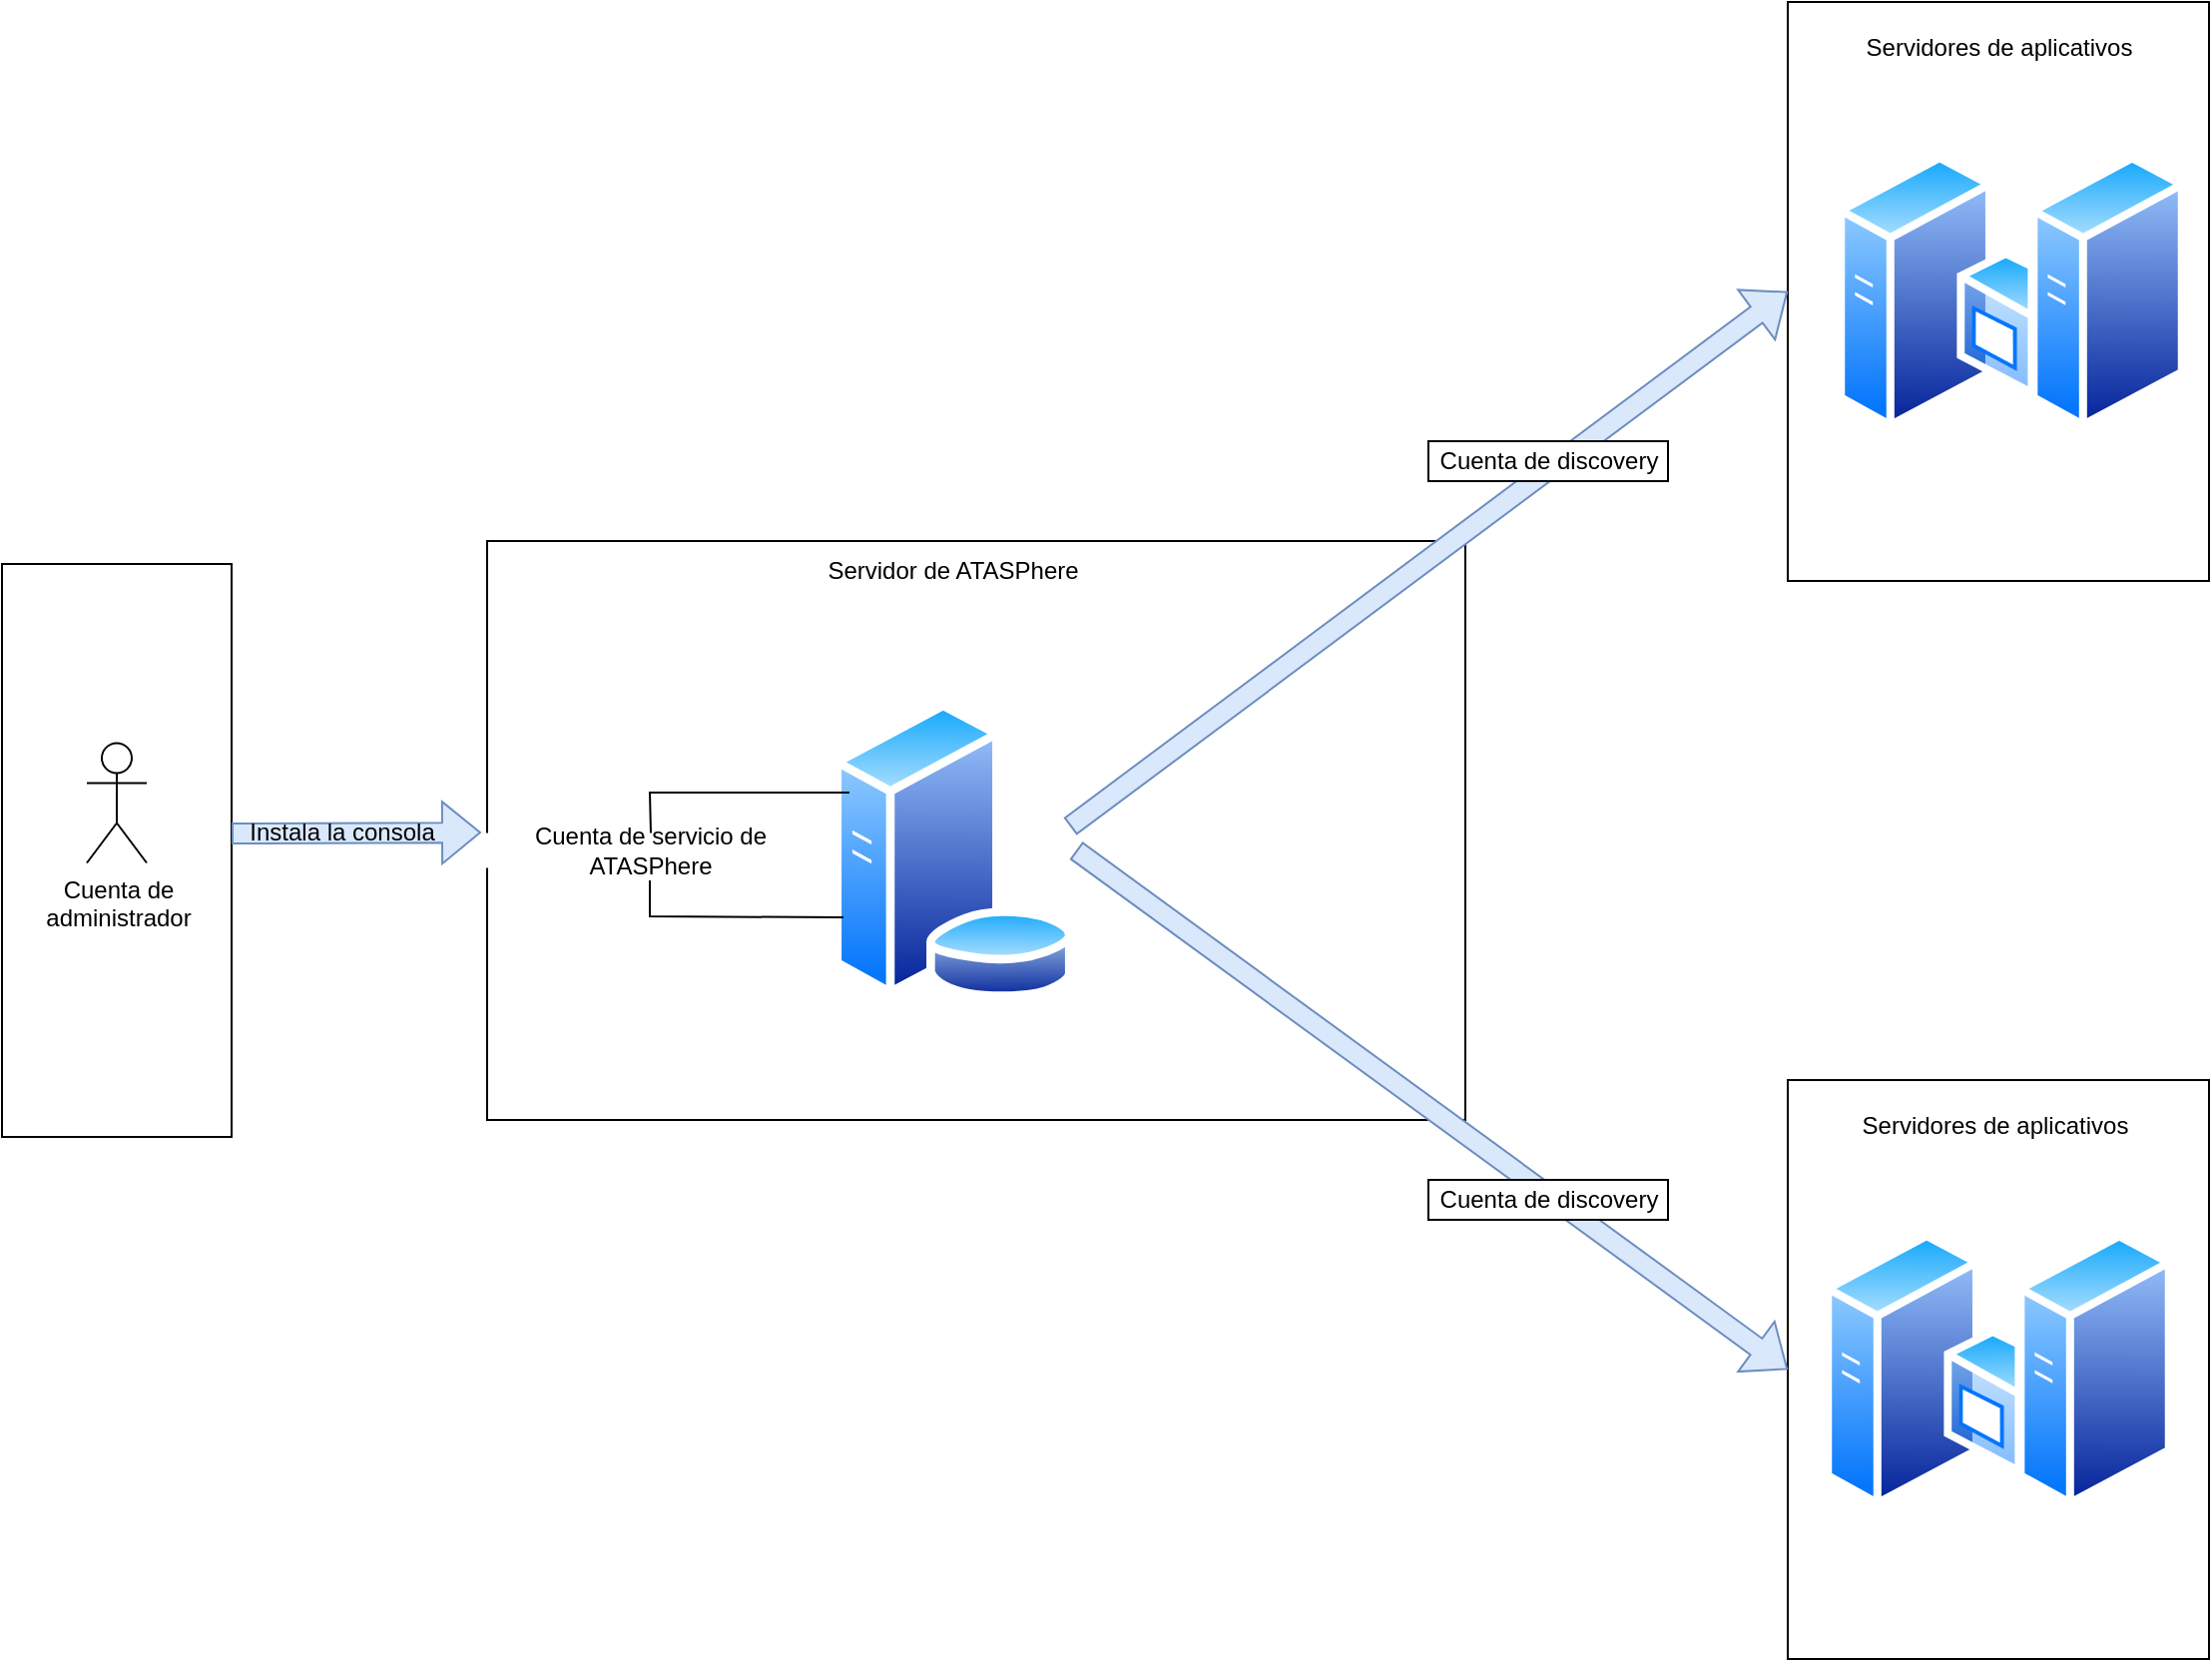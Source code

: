 <mxfile version="20.5.1" type="github" pages="2">
  <diagram id="BxzTuwJtxqZZOc9ogKel" name="Cuentas - ATADATA">
    <mxGraphModel dx="2155" dy="1290" grid="1" gridSize="10" guides="1" tooltips="1" connect="1" arrows="1" fold="1" page="1" pageScale="1" pageWidth="827" pageHeight="1169" math="0" shadow="0">
      <root>
        <mxCell id="0" />
        <mxCell id="1" parent="0" />
        <mxCell id="h-OGEQpT-7zyt1_cHClO-33" value="" style="rounded=0;whiteSpace=wrap;html=1;fillColor=default;" vertex="1" parent="1">
          <mxGeometry x="270" y="450.5" width="115" height="287" as="geometry" />
        </mxCell>
        <mxCell id="h-OGEQpT-7zyt1_cHClO-19" value="" style="rounded=0;whiteSpace=wrap;html=1;" vertex="1" parent="1">
          <mxGeometry x="1164.5" y="709" width="211" height="290" as="geometry" />
        </mxCell>
        <mxCell id="h-OGEQpT-7zyt1_cHClO-11" value="" style="rounded=0;whiteSpace=wrap;html=1;" vertex="1" parent="1">
          <mxGeometry x="1164.5" y="169" width="211" height="290" as="geometry" />
        </mxCell>
        <mxCell id="h-OGEQpT-7zyt1_cHClO-9" value="" style="rounded=0;whiteSpace=wrap;html=1;" vertex="1" parent="1">
          <mxGeometry x="513" y="439" width="490" height="290" as="geometry" />
        </mxCell>
        <mxCell id="h-OGEQpT-7zyt1_cHClO-3" value="" style="aspect=fixed;perimeter=ellipsePerimeter;html=1;align=center;shadow=0;dashed=0;spacingTop=3;image;image=img/lib/active_directory/generic_server.svg;" vertex="1" parent="1">
          <mxGeometry x="1182.6" y="784" width="78.4" height="140" as="geometry" />
        </mxCell>
        <mxCell id="h-OGEQpT-7zyt1_cHClO-4" value="" style="aspect=fixed;perimeter=ellipsePerimeter;html=1;align=center;shadow=0;dashed=0;spacingTop=3;image;image=img/lib/active_directory/windows_server.svg;" vertex="1" parent="1">
          <mxGeometry x="1242.6" y="784" width="114.8" height="140" as="geometry" />
        </mxCell>
        <mxCell id="h-OGEQpT-7zyt1_cHClO-10" value="" style="aspect=fixed;perimeter=ellipsePerimeter;html=1;align=center;shadow=0;dashed=0;spacingTop=3;image;image=img/lib/active_directory/database_server.svg;" vertex="1" parent="1">
          <mxGeometry x="685" y="519" width="123" height="150" as="geometry" />
        </mxCell>
        <mxCell id="h-OGEQpT-7zyt1_cHClO-12" value="" style="aspect=fixed;perimeter=ellipsePerimeter;html=1;align=center;shadow=0;dashed=0;spacingTop=3;image;image=img/lib/active_directory/generic_server.svg;" vertex="1" parent="1">
          <mxGeometry x="1189.1" y="244" width="78.4" height="140" as="geometry" />
        </mxCell>
        <mxCell id="h-OGEQpT-7zyt1_cHClO-13" value="" style="aspect=fixed;perimeter=ellipsePerimeter;html=1;align=center;shadow=0;dashed=0;spacingTop=3;image;image=img/lib/active_directory/windows_server.svg;" vertex="1" parent="1">
          <mxGeometry x="1249.1" y="244" width="114.8" height="140" as="geometry" />
        </mxCell>
        <mxCell id="h-OGEQpT-7zyt1_cHClO-16" value="Servidor de ATASPhere" style="rounded=0;whiteSpace=wrap;html=1;strokeColor=none;fillColor=none;" vertex="1" parent="1">
          <mxGeometry x="581.2" y="449" width="331.2" height="10" as="geometry" />
        </mxCell>
        <mxCell id="h-OGEQpT-7zyt1_cHClO-17" value="" style="shape=flexArrow;endArrow=classic;html=1;rounded=0;fillColor=#dae8fc;strokeColor=#6c8ebf;exitX=1;exitY=0.5;exitDx=0;exitDy=0;entryX=0;entryY=0.5;entryDx=0;entryDy=0;" edge="1" parent="1" source="h-OGEQpT-7zyt1_cHClO-10" target="h-OGEQpT-7zyt1_cHClO-19">
          <mxGeometry width="50" height="50" relative="1" as="geometry">
            <mxPoint x="745.29" y="809" as="sourcePoint" />
            <mxPoint x="745.29" y="954" as="targetPoint" />
          </mxGeometry>
        </mxCell>
        <mxCell id="h-OGEQpT-7zyt1_cHClO-21" value="Cuenta de servicio de &lt;br&gt;ATASPhere" style="rounded=0;whiteSpace=wrap;html=1;strokeColor=none;" vertex="1" parent="1">
          <mxGeometry x="500" y="585.25" width="190" height="17.5" as="geometry" />
        </mxCell>
        <mxCell id="h-OGEQpT-7zyt1_cHClO-26" value="" style="endArrow=none;html=1;rounded=0;exitX=0;exitY=0.75;exitDx=0;exitDy=0;" edge="1" parent="1" source="h-OGEQpT-7zyt1_cHClO-10">
          <mxGeometry width="50" height="50" relative="1" as="geometry">
            <mxPoint x="763" y="619" as="sourcePoint" />
            <mxPoint x="594.5" y="609" as="targetPoint" />
            <Array as="points">
              <mxPoint x="594.5" y="627" />
            </Array>
          </mxGeometry>
        </mxCell>
        <mxCell id="h-OGEQpT-7zyt1_cHClO-27" value="" style="endArrow=none;html=1;rounded=0;entryX=0.5;entryY=0;entryDx=0;entryDy=0;" edge="1" parent="1" target="h-OGEQpT-7zyt1_cHClO-21">
          <mxGeometry width="50" height="50" relative="1" as="geometry">
            <mxPoint x="694.5" y="565" as="sourcePoint" />
            <mxPoint x="888" y="549" as="targetPoint" />
            <Array as="points">
              <mxPoint x="594.5" y="565" />
            </Array>
          </mxGeometry>
        </mxCell>
        <mxCell id="h-OGEQpT-7zyt1_cHClO-28" value="Cuenta de &lt;br&gt;administrador" style="shape=umlActor;verticalLabelPosition=bottom;verticalAlign=top;html=1;outlineConnect=0;" vertex="1" parent="1">
          <mxGeometry x="312.5" y="540.25" width="30" height="60" as="geometry" />
        </mxCell>
        <mxCell id="h-OGEQpT-7zyt1_cHClO-37" value="Cuenta de discovery" style="rounded=0;whiteSpace=wrap;html=1;fillColor=default;" vertex="1" parent="1">
          <mxGeometry x="984.5" y="759" width="120" height="20" as="geometry" />
        </mxCell>
        <mxCell id="h-OGEQpT-7zyt1_cHClO-44" value="" style="shape=flexArrow;endArrow=classic;html=1;rounded=0;fillColor=#dae8fc;strokeColor=#6c8ebf;exitX=1;exitY=0.5;exitDx=0;exitDy=0;" edge="1" parent="1">
          <mxGeometry width="50" height="50" relative="1" as="geometry">
            <mxPoint x="385" y="585.5" as="sourcePoint" />
            <mxPoint x="510" y="585" as="targetPoint" />
            <Array as="points" />
          </mxGeometry>
        </mxCell>
        <mxCell id="h-OGEQpT-7zyt1_cHClO-45" value="Instala la consola" style="text;html=1;align=center;verticalAlign=middle;resizable=0;points=[];autosize=1;strokeColor=none;fillColor=none;" vertex="1" parent="1">
          <mxGeometry x="380" y="570.25" width="120" height="30" as="geometry" />
        </mxCell>
        <mxCell id="h-OGEQpT-7zyt1_cHClO-47" value="Servidores de aplicativos" style="text;html=1;align=center;verticalAlign=middle;resizable=0;points=[];autosize=1;strokeColor=none;fillColor=none;" vertex="1" parent="1">
          <mxGeometry x="1190" y="177" width="160" height="30" as="geometry" />
        </mxCell>
        <mxCell id="h-OGEQpT-7zyt1_cHClO-48" value="Servidores de aplicativos" style="text;html=1;align=center;verticalAlign=middle;resizable=0;points=[];autosize=1;strokeColor=none;fillColor=none;" vertex="1" parent="1">
          <mxGeometry x="1188.2" y="717" width="160" height="30" as="geometry" />
        </mxCell>
        <mxCell id="YkQZ4cjmYaajCpjRFolj-3" value="" style="shape=flexArrow;endArrow=classic;html=1;rounded=0;fillColor=#dae8fc;strokeColor=#6c8ebf;exitX=1;exitY=0.5;exitDx=0;exitDy=0;entryX=0;entryY=0.5;entryDx=0;entryDy=0;" edge="1" parent="1" target="h-OGEQpT-7zyt1_cHClO-11">
          <mxGeometry width="50" height="50" relative="1" as="geometry">
            <mxPoint x="805.0" y="582" as="sourcePoint" />
            <mxPoint x="1161.5" y="842" as="targetPoint" />
          </mxGeometry>
        </mxCell>
        <mxCell id="h-OGEQpT-7zyt1_cHClO-36" value="Cuenta de discovery" style="rounded=0;whiteSpace=wrap;html=1;fillColor=default;" vertex="1" parent="1">
          <mxGeometry x="984.5" y="389" width="120" height="20" as="geometry" />
        </mxCell>
      </root>
    </mxGraphModel>
  </diagram>
  <diagram id="NtyIXBdMra-uGdL9kpGT" name="Modelo de trabajo - CAST">
    <mxGraphModel dx="821" dy="491" grid="1" gridSize="10" guides="1" tooltips="1" connect="1" arrows="1" fold="1" page="1" pageScale="1" pageWidth="827" pageHeight="1169" math="0" shadow="0">
      <root>
        <mxCell id="0" />
        <mxCell id="1" parent="0" />
        <mxCell id="4NND6pWeCKSZ9EP3msvz-5" value="" style="rounded=0;whiteSpace=wrap;html=1;fillColor=default;" vertex="1" parent="1">
          <mxGeometry x="39" y="30" width="750" height="420" as="geometry" />
        </mxCell>
        <mxCell id="4NND6pWeCKSZ9EP3msvz-8" value="" style="rounded=1;whiteSpace=wrap;html=1;fillColor=#f8cecc;gradientColor=#ea6b66;strokeColor=#b85450;" vertex="1" parent="1">
          <mxGeometry x="70.5" y="70" width="120" height="60" as="geometry" />
        </mxCell>
        <mxCell id="4NND6pWeCKSZ9EP3msvz-2" value="HSBC" style="ellipse;whiteSpace=wrap;html=1;aspect=fixed;fillColor=#f8cecc;strokeColor=#b85450;gradientColor=#ea6b66;" vertex="1" parent="1">
          <mxGeometry x="50" y="390" width="50" height="50" as="geometry" />
        </mxCell>
        <mxCell id="4NND6pWeCKSZ9EP3msvz-3" value="Deloitte" style="ellipse;whiteSpace=wrap;html=1;aspect=fixed;fillColor=#d5e8d4;strokeColor=#82b366;gradientColor=#97d077;" vertex="1" parent="1">
          <mxGeometry x="110" y="390" width="50" height="50" as="geometry" />
        </mxCell>
        <mxCell id="4NND6pWeCKSZ9EP3msvz-4" value="CAST" style="ellipse;whiteSpace=wrap;html=1;aspect=fixed;fillColor=#dae8fc;strokeColor=#6c8ebf;gradientColor=#7ea6e0;" vertex="1" parent="1">
          <mxGeometry x="170" y="390" width="50" height="50" as="geometry" />
        </mxCell>
        <mxCell id="4NND6pWeCKSZ9EP3msvz-6" value="" style="html=1;verticalLabelPosition=bottom;align=center;labelBackgroundColor=#ffffff;verticalAlign=top;strokeWidth=1;strokeColor=#FFFFFF;shadow=0;dashed=0;shape=mxgraph.ios7.icons.up;fillColor=none;gradientColor=#ea6b66;" vertex="1" parent="1">
          <mxGeometry x="120" y="80" width="21" height="25.5" as="geometry" />
        </mxCell>
        <mxCell id="4NND6pWeCKSZ9EP3msvz-7" value="&lt;font color=&quot;#ffffff&quot;&gt;Cargar código fuente&lt;/font&gt;" style="text;html=1;align=center;verticalAlign=middle;resizable=0;points=[];autosize=1;strokeColor=none;fillColor=none;" vertex="1" parent="1">
          <mxGeometry x="60.5" y="100" width="140" height="30" as="geometry" />
        </mxCell>
        <mxCell id="4NND6pWeCKSZ9EP3msvz-9" value="" style="rounded=1;whiteSpace=wrap;html=1;strokeColor=#82b366;strokeWidth=1;fillColor=#d5e8d4;gradientColor=#97d077;" vertex="1" parent="1">
          <mxGeometry x="270" y="70" width="120" height="60" as="geometry" />
        </mxCell>
        <mxCell id="4NND6pWeCKSZ9EP3msvz-10" value="" style="rounded=1;whiteSpace=wrap;html=1;strokeColor=#82b366;strokeWidth=1;fillColor=#d5e8d4;gradientColor=#97d077;" vertex="1" parent="1">
          <mxGeometry x="270" y="180" width="120" height="60" as="geometry" />
        </mxCell>
        <mxCell id="4NND6pWeCKSZ9EP3msvz-11" value="" style="rounded=1;whiteSpace=wrap;html=1;strokeColor=#6c8ebf;strokeWidth=1;fillColor=#dae8fc;gradientColor=#7ea6e0;" vertex="1" parent="1">
          <mxGeometry x="460" y="180" width="120" height="60" as="geometry" />
        </mxCell>
        <mxCell id="4NND6pWeCKSZ9EP3msvz-12" value="" style="rounded=1;whiteSpace=wrap;html=1;strokeColor=#82b366;strokeWidth=1;fillColor=#d5e8d4;gradientColor=#97d077;" vertex="1" parent="1">
          <mxGeometry x="650" y="180" width="120" height="60" as="geometry" />
        </mxCell>
        <mxCell id="4NND6pWeCKSZ9EP3msvz-13" value="" style="rounded=1;whiteSpace=wrap;html=1;strokeColor=#b85450;strokeWidth=1;fillColor=#f8cecc;gradientColor=#ea6b66;" vertex="1" parent="1">
          <mxGeometry x="270" y="290" width="120" height="60" as="geometry" />
        </mxCell>
        <mxCell id="4NND6pWeCKSZ9EP3msvz-14" value="" style="shape=flexArrow;endArrow=classic;html=1;rounded=0;entryX=0;entryY=0.5;entryDx=0;entryDy=0;" edge="1" parent="1" target="4NND6pWeCKSZ9EP3msvz-9">
          <mxGeometry width="50" height="50" relative="1" as="geometry">
            <mxPoint x="191" y="100" as="sourcePoint" />
            <mxPoint x="240.5" y="55.5" as="targetPoint" />
          </mxGeometry>
        </mxCell>
        <mxCell id="4NND6pWeCKSZ9EP3msvz-15" value="" style="shape=flexArrow;endArrow=classic;html=1;rounded=0;startArrow=none;" edge="1" parent="1" source="4NND6pWeCKSZ9EP3msvz-19" target="4NND6pWeCKSZ9EP3msvz-10">
          <mxGeometry width="50" height="50" relative="1" as="geometry">
            <mxPoint x="330.0" y="129.05" as="sourcePoint" />
            <mxPoint x="409" y="129.05" as="targetPoint" />
          </mxGeometry>
        </mxCell>
        <mxCell id="4NND6pWeCKSZ9EP3msvz-16" value="" style="shape=flexArrow;endArrow=classic;html=1;rounded=0;" edge="1" parent="1">
          <mxGeometry width="50" height="50" relative="1" as="geometry">
            <mxPoint x="390.0" y="209.52" as="sourcePoint" />
            <mxPoint x="460" y="210" as="targetPoint" />
          </mxGeometry>
        </mxCell>
        <mxCell id="4NND6pWeCKSZ9EP3msvz-17" value="" style="shape=flexArrow;endArrow=classic;html=1;rounded=0;" edge="1" parent="1">
          <mxGeometry width="50" height="50" relative="1" as="geometry">
            <mxPoint x="580" y="209.52" as="sourcePoint" />
            <mxPoint x="650" y="210" as="targetPoint" />
          </mxGeometry>
        </mxCell>
        <mxCell id="4NND6pWeCKSZ9EP3msvz-18" value="" style="shape=flexArrow;endArrow=classic;html=1;rounded=0;entryX=0.5;entryY=1;entryDx=0;entryDy=0;" edge="1" parent="1" target="4NND6pWeCKSZ9EP3msvz-11">
          <mxGeometry width="50" height="50" relative="1" as="geometry">
            <mxPoint x="390" y="319.52" as="sourcePoint" />
            <mxPoint x="460" y="320" as="targetPoint" />
            <Array as="points">
              <mxPoint x="520" y="320" />
            </Array>
          </mxGeometry>
        </mxCell>
        <mxCell id="4NND6pWeCKSZ9EP3msvz-19" value="&lt;font color=&quot;#ffffff&quot;&gt;Revisar resultado de&lt;br&gt;&amp;nbsp;la carga de código&lt;/font&gt;" style="text;html=1;align=center;verticalAlign=middle;resizable=0;points=[];autosize=1;strokeColor=none;fillColor=none;" vertex="1" parent="1">
          <mxGeometry x="265" y="95" width="130" height="40" as="geometry" />
        </mxCell>
        <mxCell id="4NND6pWeCKSZ9EP3msvz-22" value="&lt;font color=&quot;#ffffff&quot;&gt;Subir los archivos a &lt;br&gt;CAST&lt;/font&gt;" style="text;html=1;align=center;verticalAlign=middle;resizable=0;points=[];autosize=1;strokeColor=none;fillColor=none;" vertex="1" parent="1">
          <mxGeometry x="265" y="205" width="130" height="40" as="geometry" />
        </mxCell>
        <mxCell id="4NND6pWeCKSZ9EP3msvz-23" value="&lt;font color=&quot;#ffffff&quot;&gt;Contestar cuestionario&lt;/font&gt;" style="text;html=1;align=center;verticalAlign=middle;resizable=0;points=[];autosize=1;strokeColor=none;fillColor=none;" vertex="1" parent="1">
          <mxGeometry x="260" y="320" width="140" height="30" as="geometry" />
        </mxCell>
        <mxCell id="4NND6pWeCKSZ9EP3msvz-24" value="&lt;font color=&quot;#ffffff&quot;&gt;Ejecutar informes&lt;/font&gt;" style="text;html=1;align=center;verticalAlign=middle;resizable=0;points=[];autosize=1;strokeColor=none;fillColor=none;" vertex="1" parent="1">
          <mxGeometry x="460" y="210" width="120" height="30" as="geometry" />
        </mxCell>
        <mxCell id="4NND6pWeCKSZ9EP3msvz-25" value="&lt;font color=&quot;#ffffff&quot;&gt;Analizar todos los&amp;nbsp;&lt;br&gt;reportes&lt;br&gt;&lt;/font&gt;" style="text;html=1;align=center;verticalAlign=middle;resizable=0;points=[];autosize=1;strokeColor=none;fillColor=none;" vertex="1" parent="1">
          <mxGeometry x="650" y="205" width="120" height="40" as="geometry" />
        </mxCell>
        <mxCell id="4NND6pWeCKSZ9EP3msvz-26" value="" style="shape=image;html=1;verticalAlign=top;verticalLabelPosition=bottom;labelBackgroundColor=#ffffff;imageAspect=0;aspect=fixed;image=https://cdn1.iconfinder.com/data/icons/seo-and-web-development-6/32/development_computer_website_check_result-128.png;strokeColor=default;strokeWidth=1;fontColor=#FFFFFF;fillColor=default;imageBorder=none;imageBackground=none;" vertex="1" parent="1">
          <mxGeometry x="316" y="72" width="28" height="28" as="geometry" />
        </mxCell>
        <mxCell id="4NND6pWeCKSZ9EP3msvz-27" value="" style="html=1;verticalLabelPosition=bottom;align=center;labelBackgroundColor=#ffffff;verticalAlign=top;strokeWidth=1;strokeColor=#000000;shadow=0;dashed=0;shape=mxgraph.ios7.icons.up;fillColor=none;gradientColor=#ea6b66;" vertex="1" parent="1">
          <mxGeometry x="319.5" y="184.5" width="21" height="25.5" as="geometry" />
        </mxCell>
        <mxCell id="4NND6pWeCKSZ9EP3msvz-31" value="" style="sketch=0;outlineConnect=0;fontColor=#232F3E;gradientColor=none;fillColor=#FFFFFF;strokeColor=none;dashed=0;verticalLabelPosition=bottom;verticalAlign=top;align=center;html=1;fontSize=12;fontStyle=0;aspect=fixed;pointerEvents=1;shape=mxgraph.aws4.ecs_task;strokeWidth=1;" vertex="1" parent="1">
          <mxGeometry x="318" y="290" width="24" height="31.14" as="geometry" />
        </mxCell>
        <mxCell id="4NND6pWeCKSZ9EP3msvz-32" value="" style="shape=image;html=1;verticalAlign=top;verticalLabelPosition=bottom;labelBackgroundColor=#ffffff;imageAspect=0;aspect=fixed;image=https://cdn3.iconfinder.com/data/icons/geosm-e-commerce/48/logs-2-128.png;strokeColor=#000000;strokeWidth=0;fontColor=#FFFFFF;fillColor=#FFFFFF;" vertex="1" parent="1">
          <mxGeometry x="692.5" y="179.75" width="35" height="35" as="geometry" />
        </mxCell>
        <mxCell id="4NND6pWeCKSZ9EP3msvz-33" value="" style="html=1;verticalLabelPosition=bottom;align=center;labelBackgroundColor=#ffffff;verticalAlign=top;strokeWidth=2;strokeColor=#FFFFFF;shadow=0;dashed=0;shape=mxgraph.ios7.icons.settings;fontColor=#FFFFFF;fillColor=none;" vertex="1" parent="1">
          <mxGeometry x="505" y="184.75" width="30" height="30" as="geometry" />
        </mxCell>
      </root>
    </mxGraphModel>
  </diagram>
</mxfile>
